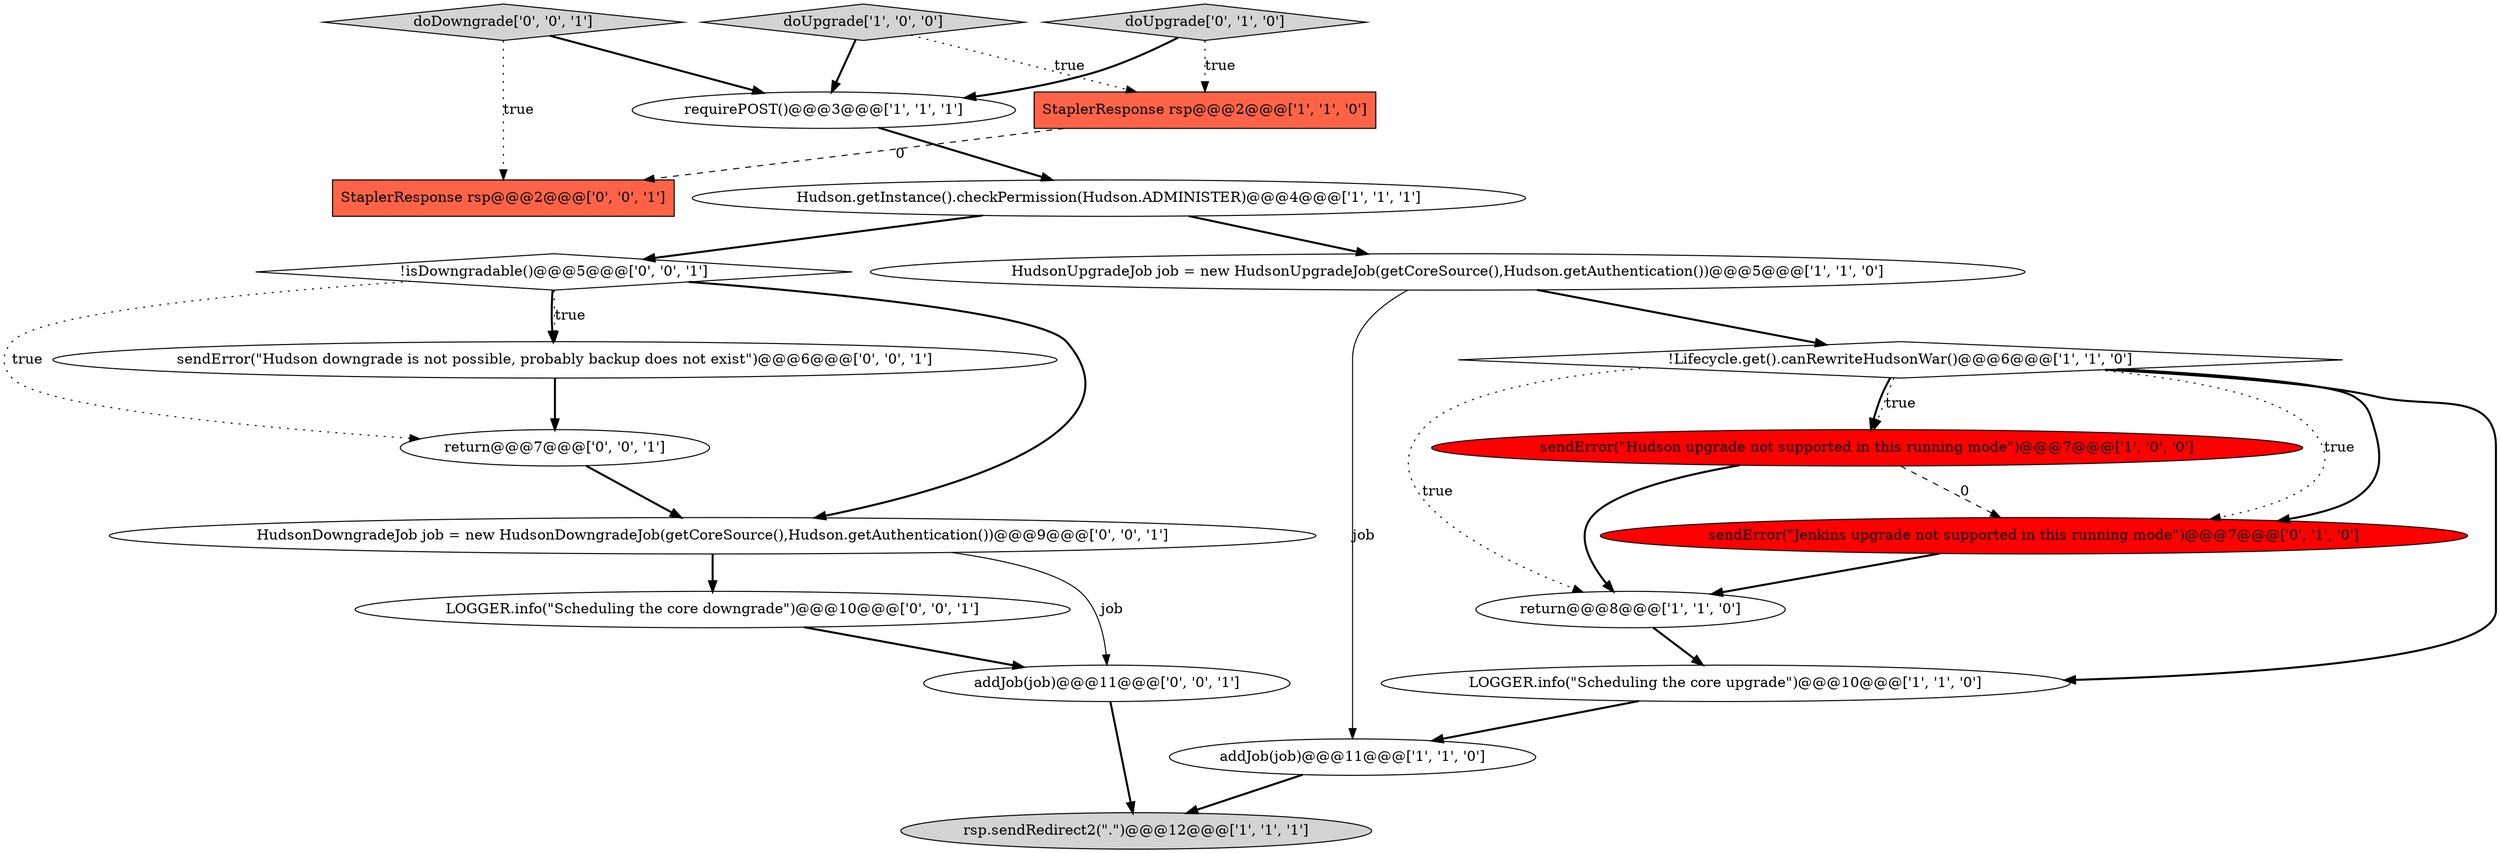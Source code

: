 digraph {
8 [style = filled, label = "requirePOST()@@@3@@@['1', '1', '1']", fillcolor = white, shape = ellipse image = "AAA0AAABBB1BBB"];
16 [style = filled, label = "!isDowngradable()@@@5@@@['0', '0', '1']", fillcolor = white, shape = diamond image = "AAA0AAABBB3BBB"];
20 [style = filled, label = "addJob(job)@@@11@@@['0', '0', '1']", fillcolor = white, shape = ellipse image = "AAA0AAABBB3BBB"];
0 [style = filled, label = "HudsonUpgradeJob job = new HudsonUpgradeJob(getCoreSource(),Hudson.getAuthentication())@@@5@@@['1', '1', '0']", fillcolor = white, shape = ellipse image = "AAA0AAABBB1BBB"];
19 [style = filled, label = "return@@@7@@@['0', '0', '1']", fillcolor = white, shape = ellipse image = "AAA0AAABBB3BBB"];
12 [style = filled, label = "doUpgrade['0', '1', '0']", fillcolor = lightgray, shape = diamond image = "AAA0AAABBB2BBB"];
15 [style = filled, label = "doDowngrade['0', '0', '1']", fillcolor = lightgray, shape = diamond image = "AAA0AAABBB3BBB"];
9 [style = filled, label = "!Lifecycle.get().canRewriteHudsonWar()@@@6@@@['1', '1', '0']", fillcolor = white, shape = diamond image = "AAA0AAABBB1BBB"];
5 [style = filled, label = "sendError(\"Hudson upgrade not supported in this running mode\")@@@7@@@['1', '0', '0']", fillcolor = red, shape = ellipse image = "AAA1AAABBB1BBB"];
3 [style = filled, label = "addJob(job)@@@11@@@['1', '1', '0']", fillcolor = white, shape = ellipse image = "AAA0AAABBB1BBB"];
14 [style = filled, label = "LOGGER.info(\"Scheduling the core downgrade\")@@@10@@@['0', '0', '1']", fillcolor = white, shape = ellipse image = "AAA0AAABBB3BBB"];
7 [style = filled, label = "return@@@8@@@['1', '1', '0']", fillcolor = white, shape = ellipse image = "AAA0AAABBB1BBB"];
2 [style = filled, label = "LOGGER.info(\"Scheduling the core upgrade\")@@@10@@@['1', '1', '0']", fillcolor = white, shape = ellipse image = "AAA0AAABBB1BBB"];
11 [style = filled, label = "sendError(\"Jenkins upgrade not supported in this running mode\")@@@7@@@['0', '1', '0']", fillcolor = red, shape = ellipse image = "AAA1AAABBB2BBB"];
13 [style = filled, label = "sendError(\"Hudson downgrade is not possible, probably backup does not exist\")@@@6@@@['0', '0', '1']", fillcolor = white, shape = ellipse image = "AAA0AAABBB3BBB"];
1 [style = filled, label = "doUpgrade['1', '0', '0']", fillcolor = lightgray, shape = diamond image = "AAA0AAABBB1BBB"];
10 [style = filled, label = "StaplerResponse rsp@@@2@@@['1', '1', '0']", fillcolor = tomato, shape = box image = "AAA0AAABBB1BBB"];
6 [style = filled, label = "rsp.sendRedirect2(\".\")@@@12@@@['1', '1', '1']", fillcolor = lightgray, shape = ellipse image = "AAA0AAABBB1BBB"];
4 [style = filled, label = "Hudson.getInstance().checkPermission(Hudson.ADMINISTER)@@@4@@@['1', '1', '1']", fillcolor = white, shape = ellipse image = "AAA0AAABBB1BBB"];
17 [style = filled, label = "StaplerResponse rsp@@@2@@@['0', '0', '1']", fillcolor = tomato, shape = box image = "AAA0AAABBB3BBB"];
18 [style = filled, label = "HudsonDowngradeJob job = new HudsonDowngradeJob(getCoreSource(),Hudson.getAuthentication())@@@9@@@['0', '0', '1']", fillcolor = white, shape = ellipse image = "AAA0AAABBB3BBB"];
16->19 [style = dotted, label="true"];
0->9 [style = bold, label=""];
16->13 [style = bold, label=""];
16->18 [style = bold, label=""];
19->18 [style = bold, label=""];
1->8 [style = bold, label=""];
1->10 [style = dotted, label="true"];
9->11 [style = bold, label=""];
0->3 [style = solid, label="job"];
18->20 [style = solid, label="job"];
16->13 [style = dotted, label="true"];
9->2 [style = bold, label=""];
2->3 [style = bold, label=""];
9->11 [style = dotted, label="true"];
3->6 [style = bold, label=""];
20->6 [style = bold, label=""];
4->0 [style = bold, label=""];
15->17 [style = dotted, label="true"];
13->19 [style = bold, label=""];
12->10 [style = dotted, label="true"];
5->11 [style = dashed, label="0"];
7->2 [style = bold, label=""];
12->8 [style = bold, label=""];
10->17 [style = dashed, label="0"];
9->5 [style = bold, label=""];
5->7 [style = bold, label=""];
8->4 [style = bold, label=""];
9->7 [style = dotted, label="true"];
18->14 [style = bold, label=""];
15->8 [style = bold, label=""];
11->7 [style = bold, label=""];
4->16 [style = bold, label=""];
14->20 [style = bold, label=""];
9->5 [style = dotted, label="true"];
}
